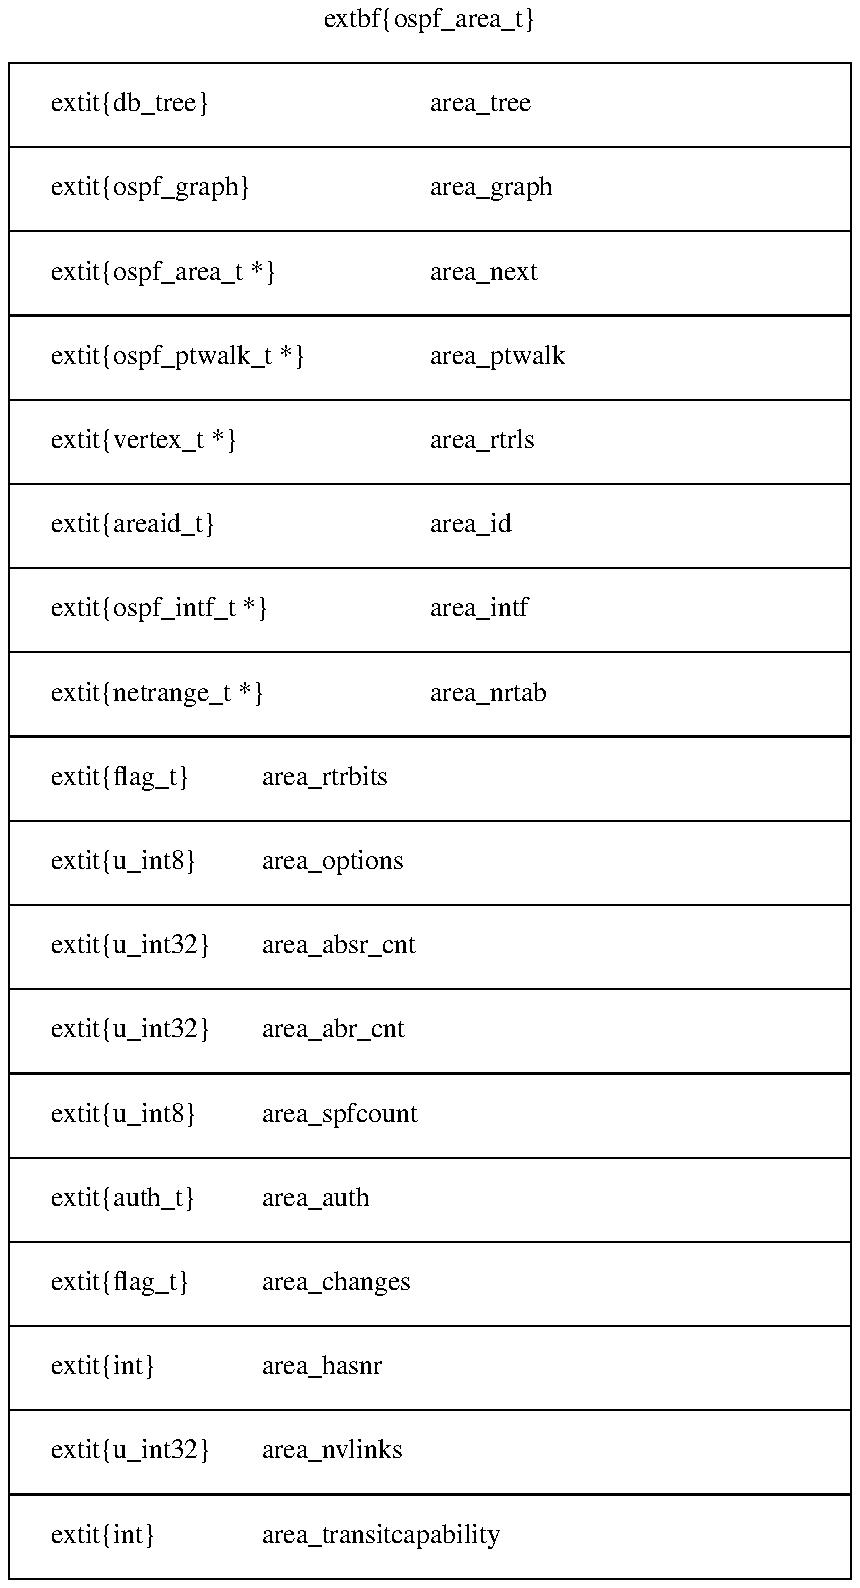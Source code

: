 .PS 8 8

struct_box_wid = 2.0
struct_box_ht = 0.2
typeoff = 0.1
fieldoff = 0.9 

.\"
.\" ospf_area_t
.\"


AREA:	[ down
	
	[ down
  box invis ht struct_box_ht wid struct_box_wid "\textbf{ospf_area_t}" ]
	
	[ down
	box ht struct_box_ht wid struct_box_wid
  "\textit{db_tree}" with .e at last box .w + (typeoff, 0) ljust
	"area_tree" with .e at .5 of the way between last box .w and last box .e ljust
	box invis ht struct_box_ht wid struct_box_wid with .e at last box .e
	]
			
	[ down
	box ht struct_box_ht wid struct_box_wid
  "\textit{ospf_graph}" with .e at last box .w + (typeoff, 0) ljust
	"area_graph" with .e at .5 of the way between last box .w and last box .e ljust
	box invis ht struct_box_ht wid struct_box_wid with .e at last box .e
	]
			
	[ down
	box ht struct_box_ht wid struct_box_wid
  "\textit{ospf_area_t *}" with .e at last box .w + (typeoff, 0) ljust
	"area_next" with .e at .5 of the way between last box .w and last box .e ljust
	box invis ht struct_box_ht wid struct_box_wid with .e at last box .e
	]
			
	[ down
	box ht struct_box_ht wid struct_box_wid
  "\textit{ospf_ptwalk_t *}" with .e at last box .w + (typeoff, 0) ljust
	"area_ptwalk" with .e at .5 of the way between last box .w and last box .e ljust
	box invis ht struct_box_ht wid struct_box_wid with .e at last box .e
	]
			
	[ down
	box ht struct_box_ht wid struct_box_wid
  "\textit{vertex_t *}" with .e at last box .w + (typeoff, 0) ljust
	"area_rtrls" with .e at .5 of the way between last box .w and last box .e ljust
	box invis ht struct_box_ht wid struct_box_wid with .e at last box .e
	]
			
	[ down
	box ht struct_box_ht wid struct_box_wid
  "\textit{areaid_t}" with .e at last box .w + (typeoff, 0) ljust
	"area_id" with .e at .5 of the way between last box .w and last box .e ljust
	box invis ht struct_box_ht wid struct_box_wid with .e at last box .e
	]
			
	[ down
	box ht struct_box_ht wid struct_box_wid
  "\textit{ospf_intf_t *}" with .e at last box .w + (typeoff, 0) ljust
	"area_intf" with .e at .5 of the way between last box .w and last box .e ljust
	box invis ht struct_box_ht wid struct_box_wid with .e at last box .e
	]
			
	[ down
	box ht struct_box_ht wid struct_box_wid
  "\textit{netrange_t *}" with .e at last box .w + (typeoff, 0) ljust
	"area_nrtab" with .e at .5 of the way between last box .w and last box .e ljust
	box invis ht struct_box_ht wid struct_box_wid with .e at last box .e
	]
			
	[ down
	box ht struct_box_ht wid struct_box_wid
  "\textit{flag_t}" with .e at last box .w + (typeoff, 0) ljust
	"area_rtrbits" with .e at .3 of the way between last box .w and last box .e ljust
	box invis ht struct_box_ht wid struct_box_wid with .e at last box .e
	]
			
	[ down
	box ht struct_box_ht wid struct_box_wid
  "\textit{u_int8}" with .e at last box .w + (typeoff, 0) ljust
	"area_options" with .e at .3 of the way between last box .w and last box .e ljust
	box invis ht struct_box_ht wid struct_box_wid with .e at last box .e
	]
			
	[ down
	box ht struct_box_ht wid struct_box_wid
  "\textit{u_int32}" with .e at last box .w + (typeoff, 0) ljust
	"area_absr_cnt" with .e at .3 of the way between last box .w and last box .e ljust
	box invis ht struct_box_ht wid struct_box_wid with .e at last box .e
	]
			
	[ down
	box ht struct_box_ht wid struct_box_wid
  "\textit{u_int32}" with .e at last box .w + (typeoff, 0) ljust
	"area_abr_cnt" with .e at .3 of the way between last box .w and last box .e ljust
	box invis ht struct_box_ht wid struct_box_wid with .e at last box .e
	]
			
	[ down
	box ht struct_box_ht wid struct_box_wid
  "\textit{u_int8}" with .e at last box .w + (typeoff, 0) ljust
	"area_spfcount" with .e at .3 of the way between last box .w and last box .e ljust
	box invis ht struct_box_ht wid struct_box_wid with .e at last box .e
	]
			
	[ down
	box ht struct_box_ht wid struct_box_wid
  "\textit{auth_t}" with .e at last box .w + (typeoff, 0) ljust
	"area_auth" with .e at .3 of the way between last box .w and last box .e ljust
	box invis ht struct_box_ht wid struct_box_wid with .e at last box .e
	]
			
	[ down
	box ht struct_box_ht wid struct_box_wid
  "\textit{flag_t}" with .e at last box .w + (typeoff, 0) ljust
	"area_changes" with .e at .3 of the way between last box .w and last box .e ljust
	box invis ht struct_box_ht wid struct_box_wid with .e at last box .e
	]
			
	[ down
	box ht struct_box_ht wid struct_box_wid
  "\textit{int}" with .e at last box .w + (typeoff, 0) ljust
	"area_hasnr" with .e at .3 of the way between last box .w and last box .e ljust
	box invis ht struct_box_ht wid struct_box_wid with .e at last box .e
	]
			
	[ down
	box ht struct_box_ht wid struct_box_wid
  "\textit{u_int32}" with .e at last box .w + (typeoff, 0) ljust
	"area_nvlinks" with .e at .3 of the way between last box .w and last box .e ljust
	box invis ht struct_box_ht wid struct_box_wid with .e at last box .e
	]
			
	[ down
	box ht struct_box_ht wid struct_box_wid
  "\textit{int}" with .e at last box .w + (typeoff, 0) ljust
	"area_transitcapability" with .e at .3 of the way between last box .w and last box .e ljust
	box invis ht struct_box_ht wid struct_box_wid with .e at last box .e
	] ] 
.PE
